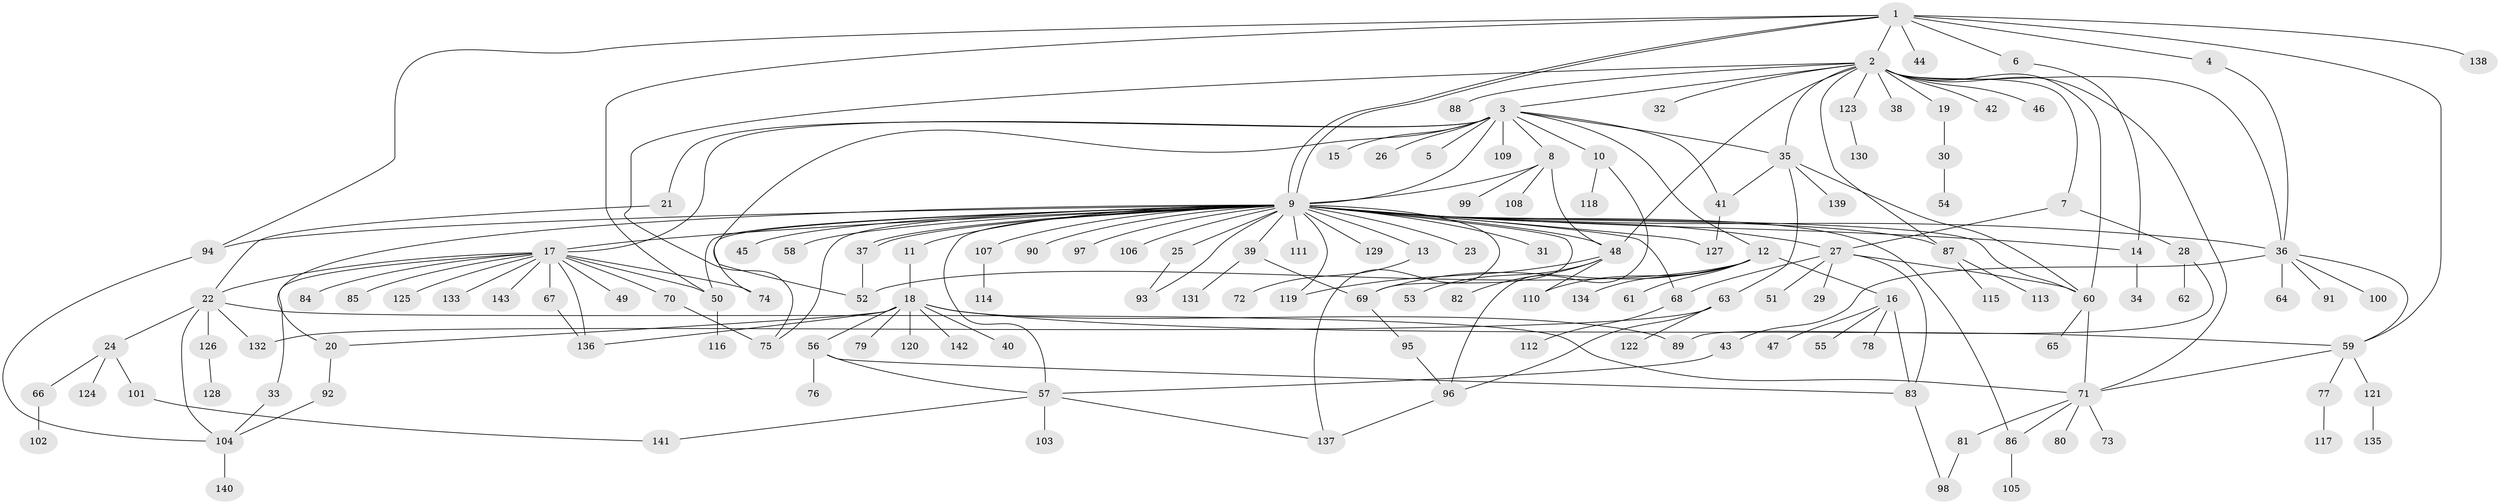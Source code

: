 // coarse degree distribution, {10: 0.017857142857142856, 16: 0.008928571428571428, 14: 0.017857142857142856, 8: 0.008928571428571428, 1: 0.5714285714285714, 3: 0.08035714285714286, 4: 0.08035714285714286, 37: 0.008928571428571428, 2: 0.125, 6: 0.0625, 9: 0.017857142857142856}
// Generated by graph-tools (version 1.1) at 2025/51/02/27/25 19:51:56]
// undirected, 143 vertices, 199 edges
graph export_dot {
graph [start="1"]
  node [color=gray90,style=filled];
  1;
  2;
  3;
  4;
  5;
  6;
  7;
  8;
  9;
  10;
  11;
  12;
  13;
  14;
  15;
  16;
  17;
  18;
  19;
  20;
  21;
  22;
  23;
  24;
  25;
  26;
  27;
  28;
  29;
  30;
  31;
  32;
  33;
  34;
  35;
  36;
  37;
  38;
  39;
  40;
  41;
  42;
  43;
  44;
  45;
  46;
  47;
  48;
  49;
  50;
  51;
  52;
  53;
  54;
  55;
  56;
  57;
  58;
  59;
  60;
  61;
  62;
  63;
  64;
  65;
  66;
  67;
  68;
  69;
  70;
  71;
  72;
  73;
  74;
  75;
  76;
  77;
  78;
  79;
  80;
  81;
  82;
  83;
  84;
  85;
  86;
  87;
  88;
  89;
  90;
  91;
  92;
  93;
  94;
  95;
  96;
  97;
  98;
  99;
  100;
  101;
  102;
  103;
  104;
  105;
  106;
  107;
  108;
  109;
  110;
  111;
  112;
  113;
  114;
  115;
  116;
  117;
  118;
  119;
  120;
  121;
  122;
  123;
  124;
  125;
  126;
  127;
  128;
  129;
  130;
  131;
  132;
  133;
  134;
  135;
  136;
  137;
  138;
  139;
  140;
  141;
  142;
  143;
  1 -- 2;
  1 -- 4;
  1 -- 6;
  1 -- 9;
  1 -- 9;
  1 -- 44;
  1 -- 50;
  1 -- 59;
  1 -- 94;
  1 -- 138;
  2 -- 3;
  2 -- 7;
  2 -- 19;
  2 -- 32;
  2 -- 35;
  2 -- 36;
  2 -- 38;
  2 -- 42;
  2 -- 46;
  2 -- 48;
  2 -- 60;
  2 -- 71;
  2 -- 75;
  2 -- 87;
  2 -- 88;
  2 -- 123;
  3 -- 5;
  3 -- 8;
  3 -- 9;
  3 -- 10;
  3 -- 12;
  3 -- 15;
  3 -- 17;
  3 -- 21;
  3 -- 26;
  3 -- 35;
  3 -- 41;
  3 -- 52;
  3 -- 109;
  4 -- 36;
  6 -- 14;
  7 -- 27;
  7 -- 28;
  8 -- 9;
  8 -- 48;
  8 -- 99;
  8 -- 108;
  9 -- 11;
  9 -- 13;
  9 -- 14;
  9 -- 17;
  9 -- 20;
  9 -- 23;
  9 -- 25;
  9 -- 27;
  9 -- 31;
  9 -- 36;
  9 -- 37;
  9 -- 37;
  9 -- 39;
  9 -- 45;
  9 -- 48;
  9 -- 50;
  9 -- 57;
  9 -- 58;
  9 -- 60;
  9 -- 68;
  9 -- 69;
  9 -- 74;
  9 -- 75;
  9 -- 86;
  9 -- 87;
  9 -- 90;
  9 -- 93;
  9 -- 94;
  9 -- 97;
  9 -- 106;
  9 -- 107;
  9 -- 111;
  9 -- 119;
  9 -- 127;
  9 -- 129;
  9 -- 137;
  10 -- 96;
  10 -- 118;
  11 -- 18;
  12 -- 16;
  12 -- 52;
  12 -- 61;
  12 -- 69;
  12 -- 110;
  12 -- 134;
  13 -- 72;
  14 -- 34;
  16 -- 47;
  16 -- 55;
  16 -- 78;
  16 -- 83;
  17 -- 22;
  17 -- 33;
  17 -- 49;
  17 -- 50;
  17 -- 67;
  17 -- 70;
  17 -- 74;
  17 -- 84;
  17 -- 85;
  17 -- 125;
  17 -- 133;
  17 -- 136;
  17 -- 143;
  18 -- 20;
  18 -- 40;
  18 -- 56;
  18 -- 59;
  18 -- 79;
  18 -- 89;
  18 -- 120;
  18 -- 136;
  18 -- 142;
  19 -- 30;
  20 -- 92;
  21 -- 22;
  22 -- 24;
  22 -- 71;
  22 -- 104;
  22 -- 126;
  22 -- 132;
  24 -- 66;
  24 -- 101;
  24 -- 124;
  25 -- 93;
  27 -- 29;
  27 -- 51;
  27 -- 60;
  27 -- 68;
  27 -- 83;
  28 -- 62;
  28 -- 89;
  30 -- 54;
  33 -- 104;
  35 -- 41;
  35 -- 60;
  35 -- 63;
  35 -- 139;
  36 -- 43;
  36 -- 59;
  36 -- 64;
  36 -- 91;
  36 -- 100;
  37 -- 52;
  39 -- 69;
  39 -- 131;
  41 -- 127;
  43 -- 57;
  48 -- 53;
  48 -- 82;
  48 -- 110;
  48 -- 119;
  50 -- 116;
  56 -- 57;
  56 -- 76;
  56 -- 83;
  57 -- 103;
  57 -- 137;
  57 -- 141;
  59 -- 71;
  59 -- 77;
  59 -- 121;
  60 -- 65;
  60 -- 71;
  63 -- 96;
  63 -- 122;
  63 -- 132;
  66 -- 102;
  67 -- 136;
  68 -- 112;
  69 -- 95;
  70 -- 75;
  71 -- 73;
  71 -- 80;
  71 -- 81;
  71 -- 86;
  77 -- 117;
  81 -- 98;
  83 -- 98;
  86 -- 105;
  87 -- 113;
  87 -- 115;
  92 -- 104;
  94 -- 104;
  95 -- 96;
  96 -- 137;
  101 -- 141;
  104 -- 140;
  107 -- 114;
  121 -- 135;
  123 -- 130;
  126 -- 128;
}
